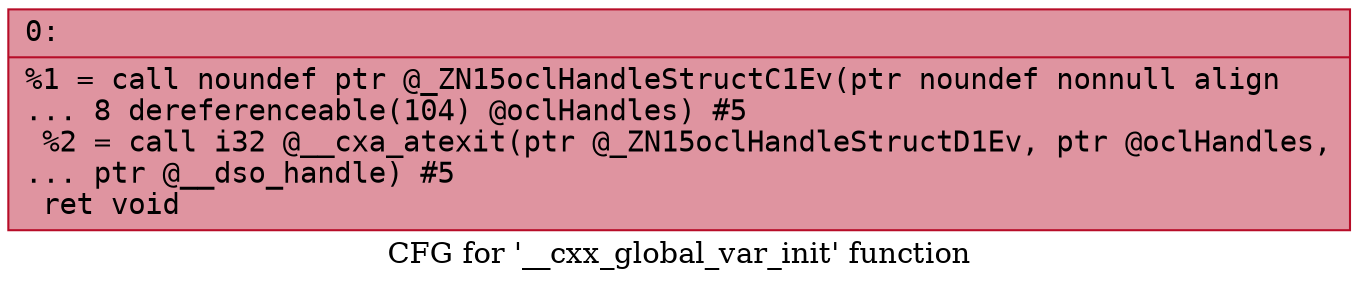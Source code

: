 digraph "CFG for '__cxx_global_var_init' function" {
	label="CFG for '__cxx_global_var_init' function";

	Node0x600000d117c0 [shape=record,color="#b70d28ff", style=filled, fillcolor="#b70d2870" fontname="Courier",label="{0:\l|  %1 = call noundef ptr @_ZN15oclHandleStructC1Ev(ptr noundef nonnull align\l... 8 dereferenceable(104) @oclHandles) #5\l  %2 = call i32 @__cxa_atexit(ptr @_ZN15oclHandleStructD1Ev, ptr @oclHandles,\l... ptr @__dso_handle) #5\l  ret void\l}"];
}
